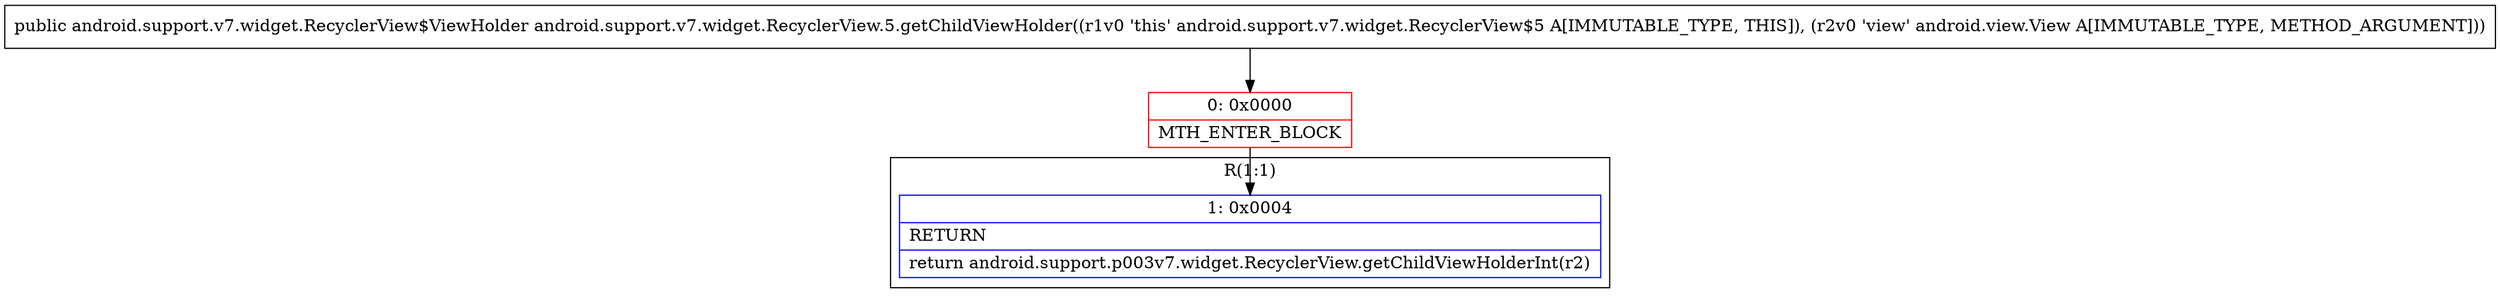 digraph "CFG forandroid.support.v7.widget.RecyclerView.5.getChildViewHolder(Landroid\/view\/View;)Landroid\/support\/v7\/widget\/RecyclerView$ViewHolder;" {
subgraph cluster_Region_1180818089 {
label = "R(1:1)";
node [shape=record,color=blue];
Node_1 [shape=record,label="{1\:\ 0x0004|RETURN\l|return android.support.p003v7.widget.RecyclerView.getChildViewHolderInt(r2)\l}"];
}
Node_0 [shape=record,color=red,label="{0\:\ 0x0000|MTH_ENTER_BLOCK\l}"];
MethodNode[shape=record,label="{public android.support.v7.widget.RecyclerView$ViewHolder android.support.v7.widget.RecyclerView.5.getChildViewHolder((r1v0 'this' android.support.v7.widget.RecyclerView$5 A[IMMUTABLE_TYPE, THIS]), (r2v0 'view' android.view.View A[IMMUTABLE_TYPE, METHOD_ARGUMENT])) }"];
MethodNode -> Node_0;
Node_0 -> Node_1;
}

